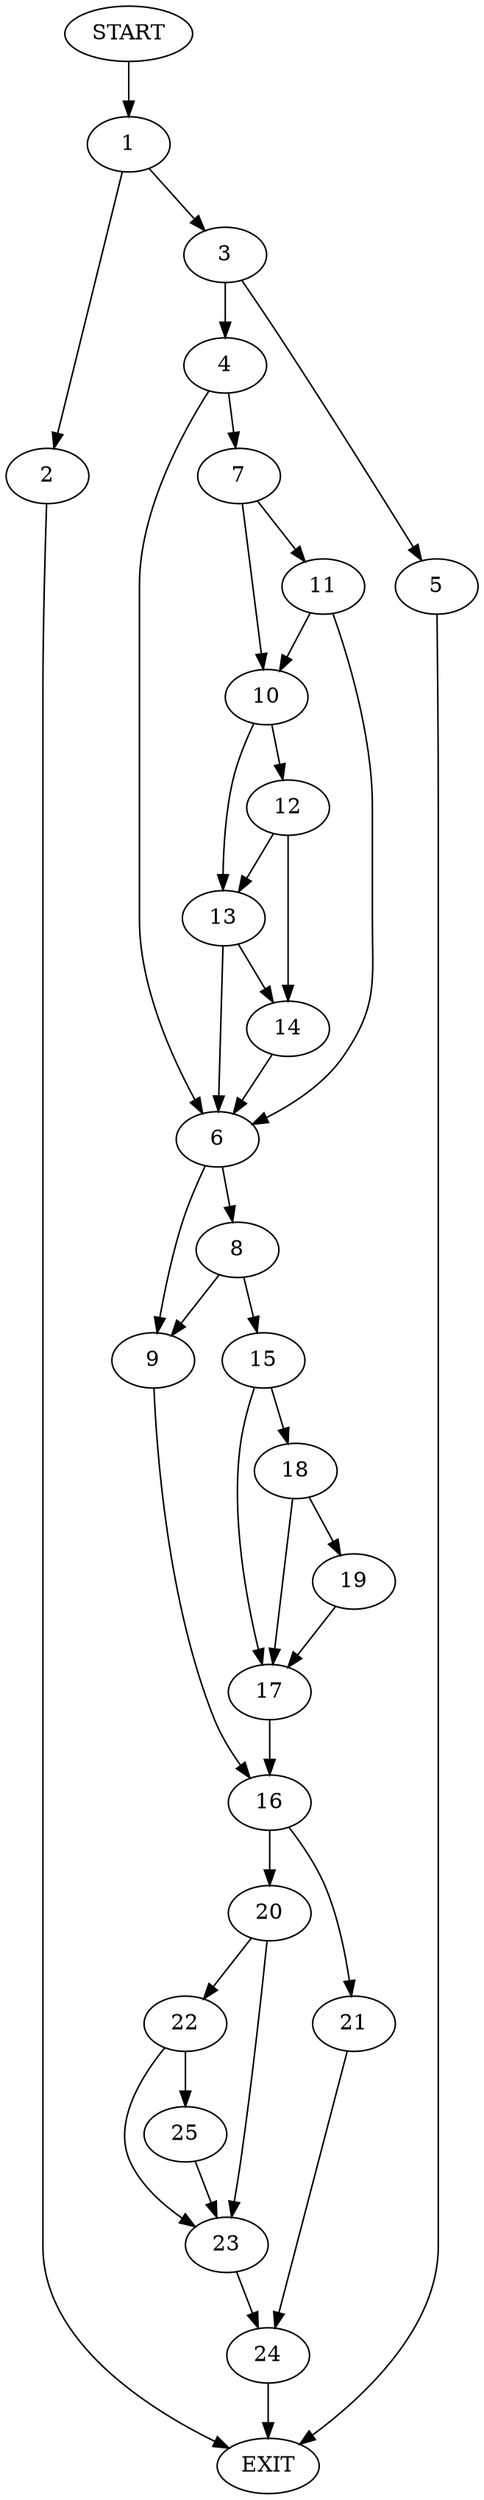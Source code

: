 digraph {
0 [label="START"]
26 [label="EXIT"]
0 -> 1
1 -> 2
1 -> 3
3 -> 4
3 -> 5
2 -> 26
5 -> 26
4 -> 6
4 -> 7
6 -> 8
6 -> 9
7 -> 10
7 -> 11
11 -> 10
11 -> 6
10 -> 12
10 -> 13
12 -> 14
12 -> 13
13 -> 6
13 -> 14
14 -> 6
8 -> 15
8 -> 9
9 -> 16
15 -> 17
15 -> 18
17 -> 16
18 -> 19
18 -> 17
19 -> 17
16 -> 20
16 -> 21
20 -> 22
20 -> 23
21 -> 24
24 -> 26
23 -> 24
22 -> 25
22 -> 23
25 -> 23
}
